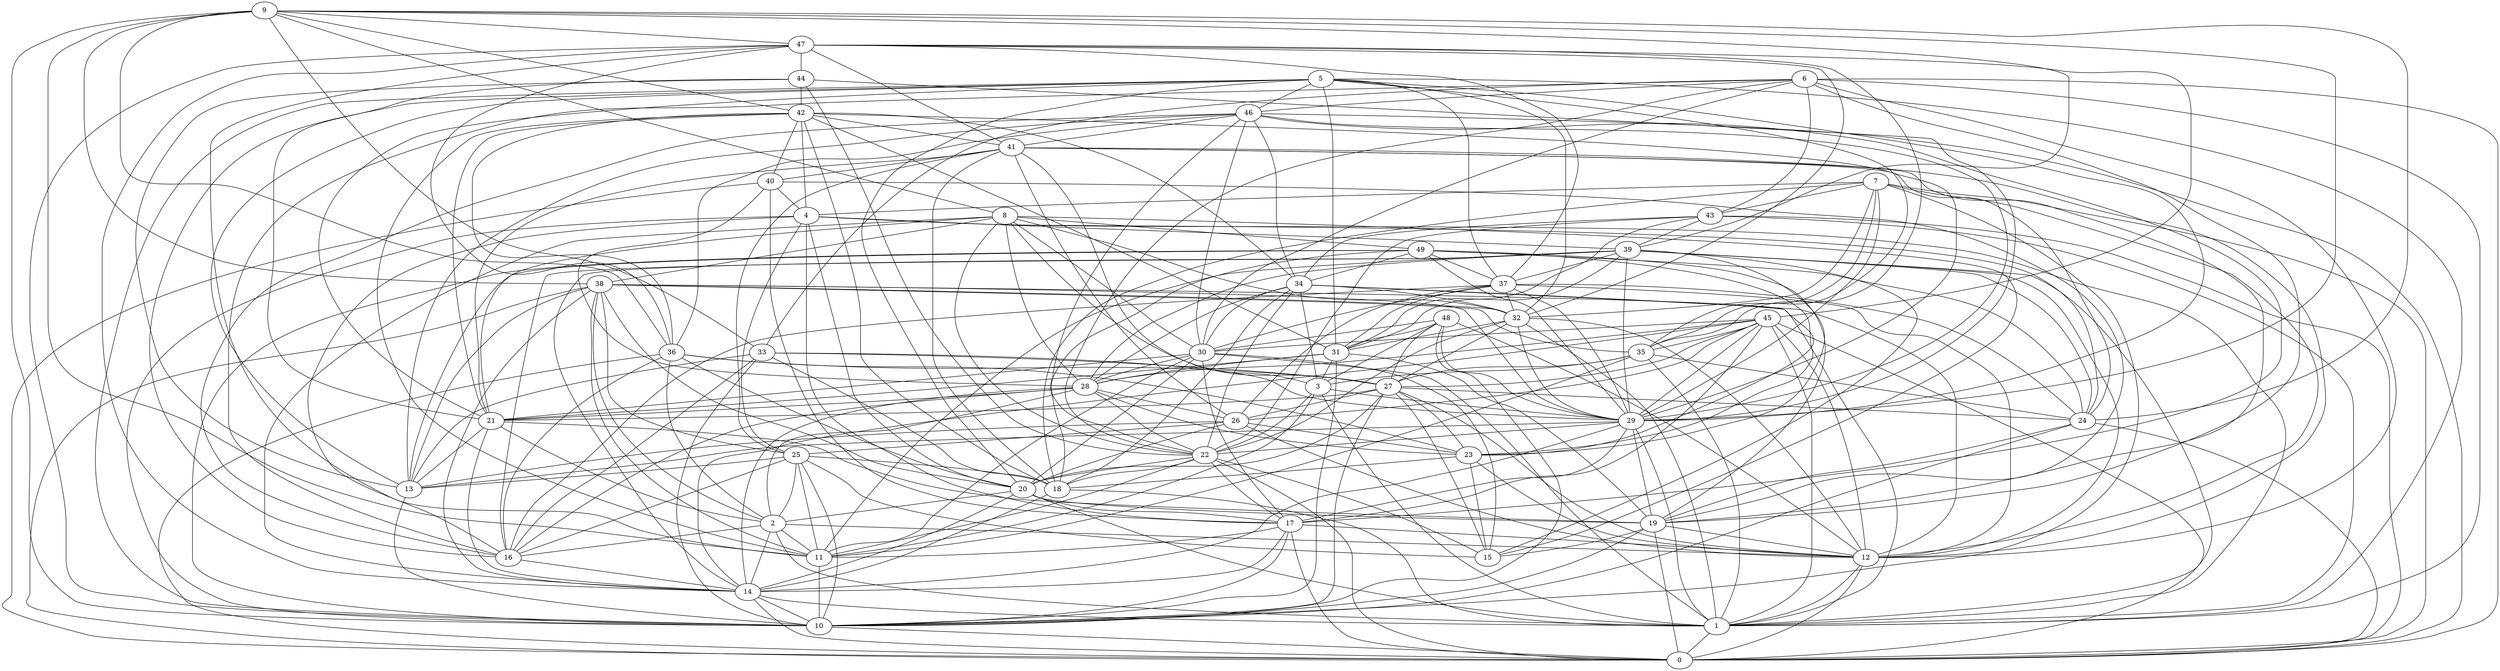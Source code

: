 digraph GG_graph {

subgraph G_graph {
edge [color = black]
"24" -> "10" [dir = none]
"4" -> "1" [dir = none]
"4" -> "10" [dir = none]
"47" -> "14" [dir = none]
"47" -> "44" [dir = none]
"47" -> "36" [dir = none]
"47" -> "11" [dir = none]
"47" -> "10" [dir = none]
"12" -> "1" [dir = none]
"44" -> "22" [dir = none]
"44" -> "42" [dir = none]
"35" -> "27" [dir = none]
"35" -> "11" [dir = none]
"35" -> "24" [dir = none]
"27" -> "24" [dir = none]
"27" -> "15" [dir = none]
"37" -> "31" [dir = none]
"37" -> "29" [dir = none]
"42" -> "4" [dir = none]
"42" -> "21" [dir = none]
"42" -> "11" [dir = none]
"42" -> "41" [dir = none]
"49" -> "37" [dir = none]
"49" -> "10" [dir = none]
"49" -> "29" [dir = none]
"49" -> "13" [dir = none]
"49" -> "18" [dir = none]
"46" -> "36" [dir = none]
"46" -> "0" [dir = none]
"46" -> "41" [dir = none]
"46" -> "17" [dir = none]
"33" -> "18" [dir = none]
"33" -> "27" [dir = none]
"33" -> "29" [dir = none]
"8" -> "32" [dir = none]
"8" -> "49" [dir = none]
"8" -> "38" [dir = none]
"8" -> "22" [dir = none]
"7" -> "12" [dir = none]
"7" -> "29" [dir = none]
"7" -> "0" [dir = none]
"7" -> "35" [dir = none]
"7" -> "4" [dir = none]
"10" -> "0" [dir = none]
"20" -> "19" [dir = none]
"20" -> "14" [dir = none]
"48" -> "12" [dir = none]
"48" -> "27" [dir = none]
"48" -> "31" [dir = none]
"48" -> "30" [dir = none]
"39" -> "14" [dir = none]
"39" -> "24" [dir = none]
"39" -> "15" [dir = none]
"39" -> "29" [dir = none]
"39" -> "1" [dir = none]
"39" -> "23" [dir = none]
"11" -> "10" [dir = none]
"41" -> "25" [dir = none]
"41" -> "3" [dir = none]
"41" -> "40" [dir = none]
"41" -> "24" [dir = none]
"41" -> "19" [dir = none]
"28" -> "21" [dir = none]
"28" -> "16" [dir = none]
"31" -> "3" [dir = none]
"31" -> "10" [dir = none]
"31" -> "28" [dir = none]
"31" -> "21" [dir = none]
"5" -> "13" [dir = none]
"5" -> "21" [dir = none]
"5" -> "37" [dir = none]
"5" -> "35" [dir = none]
"5" -> "31" [dir = none]
"5" -> "1" [dir = none]
"5" -> "29" [dir = none]
"5" -> "10" [dir = none]
"5" -> "20" [dir = none]
"36" -> "20" [dir = none]
"36" -> "23" [dir = none]
"36" -> "27" [dir = none]
"36" -> "16" [dir = none]
"36" -> "0" [dir = none]
"1" -> "0" [dir = none]
"22" -> "0" [dir = none]
"22" -> "18" [dir = none]
"40" -> "28" [dir = none]
"40" -> "17" [dir = none]
"17" -> "11" [dir = none]
"17" -> "10" [dir = none]
"9" -> "10" [dir = none]
"9" -> "11" [dir = none]
"9" -> "33" [dir = none]
"9" -> "8" [dir = none]
"9" -> "38" [dir = none]
"43" -> "34" [dir = none]
"43" -> "1" [dir = none]
"43" -> "22" [dir = none]
"32" -> "29" [dir = none]
"32" -> "31" [dir = none]
"32" -> "27" [dir = none]
"32" -> "1" [dir = none]
"32" -> "12" [dir = none]
"26" -> "20" [dir = none]
"26" -> "25" [dir = none]
"26" -> "13" [dir = none]
"34" -> "28" [dir = none]
"34" -> "12" [dir = none]
"34" -> "18" [dir = none]
"34" -> "3" [dir = none]
"34" -> "23" [dir = none]
"14" -> "0" [dir = none]
"14" -> "1" [dir = none]
"25" -> "2" [dir = none]
"25" -> "15" [dir = none]
"25" -> "10" [dir = none]
"25" -> "11" [dir = none]
"25" -> "18" [dir = none]
"2" -> "16" [dir = none]
"2" -> "11" [dir = none]
"2" -> "14" [dir = none]
"38" -> "14" [dir = none]
"38" -> "13" [dir = none]
"38" -> "32" [dir = none]
"38" -> "1" [dir = none]
"38" -> "35" [dir = none]
"38" -> "2" [dir = none]
"21" -> "2" [dir = none]
"23" -> "18" [dir = none]
"29" -> "22" [dir = none]
"30" -> "17" [dir = none]
"30" -> "21" [dir = none]
"30" -> "1" [dir = none]
"3" -> "29" [dir = none]
"3" -> "1" [dir = none]
"45" -> "26" [dir = none]
"45" -> "1" [dir = none]
"45" -> "28" [dir = none]
"45" -> "0" [dir = none]
"45" -> "29" [dir = none]
"6" -> "43" [dir = none]
"6" -> "46" [dir = none]
"6" -> "1" [dir = none]
"6" -> "0" [dir = none]
"6" -> "30" [dir = none]
"6" -> "22" [dir = none]
"6" -> "19" [dir = none]
"19" -> "12" [dir = none]
"46" -> "30" [dir = none]
"27" -> "12" [dir = none]
"9" -> "36" [dir = none]
"49" -> "34" [dir = none]
"31" -> "19" [dir = none]
"5" -> "16" [dir = none]
"20" -> "17" [dir = none]
"4" -> "16" [dir = none]
"39" -> "16" [dir = none]
"8" -> "21" [dir = none]
"27" -> "10" [dir = none]
"24" -> "19" [dir = none]
"4" -> "39" [dir = none]
"37" -> "26" [dir = none]
"7" -> "18" [dir = none]
"18" -> "1" [dir = none]
"30" -> "15" [dir = none]
"9" -> "24" [dir = none]
"38" -> "0" [dir = none]
"8" -> "15" [dir = none]
"37" -> "24" [dir = none]
"42" -> "29" [dir = none]
"28" -> "26" [dir = none]
"9" -> "47" [dir = none]
"42" -> "18" [dir = none]
"44" -> "29" [dir = none]
"30" -> "28" [dir = none]
"47" -> "41" [dir = none]
"48" -> "10" [dir = none]
"38" -> "20" [dir = none]
"39" -> "11" [dir = none]
"22" -> "11" [dir = none]
"48" -> "3" [dir = none]
"35" -> "1" [dir = none]
"29" -> "14" [dir = none]
"46" -> "16" [dir = none]
"8" -> "27" [dir = none]
"4" -> "25" [dir = none]
"44" -> "13" [dir = none]
"34" -> "32" [dir = none]
"12" -> "0" [dir = none]
"29" -> "19" [dir = none]
"49" -> "19" [dir = none]
"18" -> "14" [dir = none]
"20" -> "1" [dir = none]
"46" -> "34" [dir = none]
"20" -> "2" [dir = none]
"19" -> "0" [dir = none]
"27" -> "26" [dir = none]
"33" -> "10" [dir = none]
"33" -> "16" [dir = none]
"46" -> "13" [dir = none]
"4" -> "20" [dir = none]
"6" -> "33" [dir = none]
"27" -> "21" [dir = none]
"40" -> "0" [dir = none]
"43" -> "39" [dir = none]
"44" -> "21" [dir = none]
"39" -> "12" [dir = none]
"3" -> "22" [dir = none]
"8" -> "14" [dir = none]
"46" -> "29" [dir = none]
"46" -> "22" [dir = none]
"47" -> "35" [dir = none]
"45" -> "30" [dir = none]
"21" -> "19" [dir = none]
"14" -> "10" [dir = none]
"26" -> "12" [dir = none]
"4" -> "17" [dir = none]
"41" -> "12" [dir = none]
"28" -> "23" [dir = none]
"47" -> "32" [dir = none]
"37" -> "12" [dir = none]
"41" -> "18" [dir = none]
"29" -> "13" [dir = none]
"21" -> "14" [dir = none]
"17" -> "0" [dir = none]
"37" -> "32" [dir = none]
"23" -> "12" [dir = none]
"19" -> "10" [dir = none]
"45" -> "27" [dir = none]
"36" -> "2" [dir = none]
"32" -> "22" [dir = none]
"8" -> "28" [dir = none]
"28" -> "14" [dir = none]
"37" -> "16" [dir = none]
"7" -> "32" [dir = none]
"33" -> "13" [dir = none]
"47" -> "45" [dir = none]
"9" -> "42" [dir = none]
"7" -> "10" [dir = none]
"27" -> "23" [dir = none]
"6" -> "12" [dir = none]
"38" -> "29" [dir = none]
"22" -> "15" [dir = none]
"9" -> "29" [dir = none]
"45" -> "12" [dir = none]
"41" -> "26" [dir = none]
"21" -> "13" [dir = none]
"42" -> "31" [dir = none]
"9" -> "39" [dir = none]
"40" -> "4" [dir = none]
"28" -> "22" [dir = none]
"2" -> "12" [dir = none]
"42" -> "34" [dir = none]
"29" -> "17" [dir = none]
"43" -> "0" [dir = none]
"45" -> "35" [dir = none]
"34" -> "22" [dir = none]
"5" -> "32" [dir = none]
"4" -> "24" [dir = none]
"22" -> "17" [dir = none]
"27" -> "20" [dir = none]
"41" -> "21" [dir = none]
"49" -> "24" [dir = none]
"42" -> "36" [dir = none]
"35" -> "3" [dir = none]
"13" -> "10" [dir = none]
"29" -> "1" [dir = none]
"43" -> "31" [dir = none]
"39" -> "31" [dir = none]
"2" -> "1" [dir = none]
"28" -> "2" [dir = none]
"45" -> "14" [dir = none]
"7" -> "43" [dir = none]
"8" -> "30" [dir = none]
"30" -> "11" [dir = none]
"39" -> "28" [dir = none]
"34" -> "30" [dir = none]
"38" -> "25" [dir = none]
"25" -> "16" [dir = none]
"42" -> "40" [dir = none]
"24" -> "0" [dir = none]
"38" -> "11" [dir = none]
"37" -> "30" [dir = none]
"47" -> "37" [dir = none]
"40" -> "19" [dir = none]
"25" -> "13" [dir = none]
"30" -> "20" [dir = none]
"16" -> "14" [dir = none]
"39" -> "37" [dir = none]
"17" -> "14" [dir = none]
"26" -> "23" [dir = none]
"3" -> "11" [dir = none]
"45" -> "17" [dir = none]
"23" -> "15" [dir = none]
"6" -> "16" [dir = none]
"5" -> "46" [dir = none]
"48" -> "29" [dir = none]
"22" -> "20" [dir = none]
"17" -> "12" [dir = none]
"49" -> "23" [dir = none]
"19" -> "15" [dir = none]
}

}
